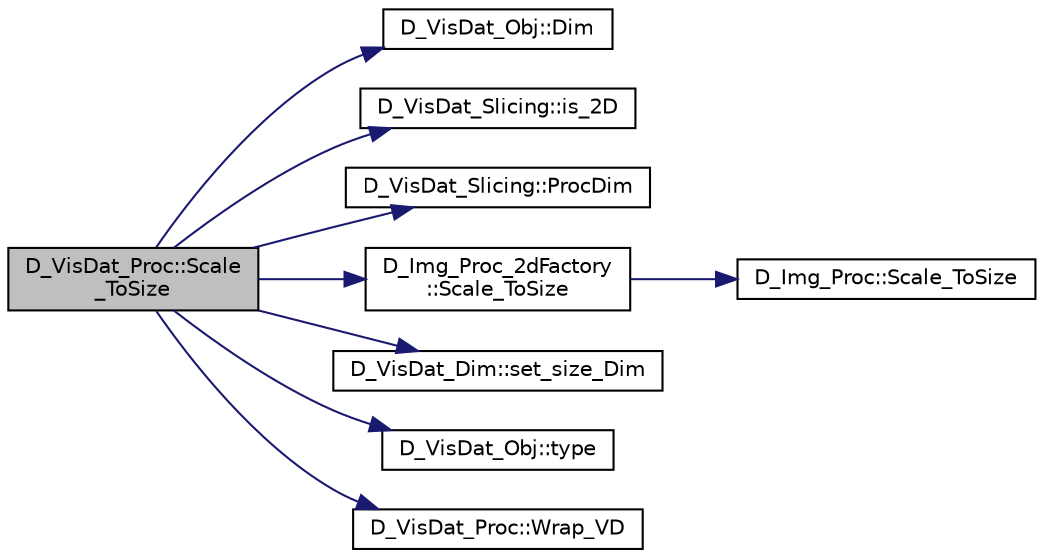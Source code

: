 digraph "D_VisDat_Proc::Scale_ToSize"
{
 // LATEX_PDF_SIZE
  edge [fontname="Helvetica",fontsize="10",labelfontname="Helvetica",labelfontsize="10"];
  node [fontname="Helvetica",fontsize="10",shape=record];
  rankdir="LR";
  Node1 [label="D_VisDat_Proc::Scale\l_ToSize",height=0.2,width=0.4,color="black", fillcolor="grey75", style="filled", fontcolor="black",tooltip=" "];
  Node1 -> Node2 [color="midnightblue",fontsize="10",style="solid"];
  Node2 [label="D_VisDat_Obj::Dim",height=0.2,width=0.4,color="black", fillcolor="white", style="filled",URL="$class_d___vis_dat___obj.html#a9b255993f402cca1b61ca82beae51b20",tooltip=" "];
  Node1 -> Node3 [color="midnightblue",fontsize="10",style="solid"];
  Node3 [label="D_VisDat_Slicing::is_2D",height=0.2,width=0.4,color="black", fillcolor="white", style="filled",URL="$class_d___vis_dat___slicing.html#a6e5f7f2a4448f135c77a06e04f678974",tooltip=" "];
  Node1 -> Node4 [color="midnightblue",fontsize="10",style="solid"];
  Node4 [label="D_VisDat_Slicing::ProcDim",height=0.2,width=0.4,color="black", fillcolor="white", style="filled",URL="$class_d___vis_dat___slicing.html#a61efa043cf1e281c936ca5492a4fe582",tooltip=" "];
  Node1 -> Node5 [color="midnightblue",fontsize="10",style="solid"];
  Node5 [label="D_Img_Proc_2dFactory\l::Scale_ToSize",height=0.2,width=0.4,color="black", fillcolor="white", style="filled",URL="$class_d___img___proc__2d_factory.html#af133769bf0d5f29fe69b31461d1d405e",tooltip=" "];
  Node5 -> Node6 [color="midnightblue",fontsize="10",style="solid"];
  Node6 [label="D_Img_Proc::Scale_ToSize",height=0.2,width=0.4,color="black", fillcolor="white", style="filled",URL="$class_d___img___proc.html#a05880ab1252bfffdf3428414dc0c2716",tooltip=" "];
  Node1 -> Node7 [color="midnightblue",fontsize="10",style="solid"];
  Node7 [label="D_VisDat_Dim::set_size_Dim",height=0.2,width=0.4,color="black", fillcolor="white", style="filled",URL="$class_d___vis_dat___dim.html#ae1bac764d701742e01b39fecb9a3050e",tooltip=" "];
  Node1 -> Node8 [color="midnightblue",fontsize="10",style="solid"];
  Node8 [label="D_VisDat_Obj::type",height=0.2,width=0.4,color="black", fillcolor="white", style="filled",URL="$class_d___vis_dat___obj.html#ac5826459ed7f3f1cd6a3a5ff89d4fbc8",tooltip=" "];
  Node1 -> Node9 [color="midnightblue",fontsize="10",style="solid"];
  Node9 [label="D_VisDat_Proc::Wrap_VD",height=0.2,width=0.4,color="black", fillcolor="white", style="filled",URL="$class_d___vis_dat___proc.html#a08a25f3f05db4e112c651456fd1ae7e5",tooltip=" "];
}
